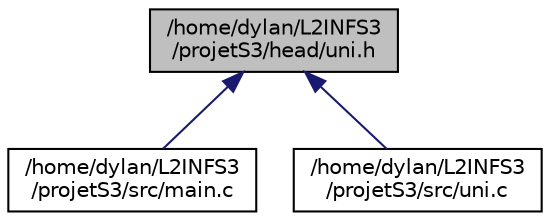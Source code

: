 digraph "/home/dylan/L2INFS3/projetS3/head/uni.h"
{
  edge [fontname="Helvetica",fontsize="10",labelfontname="Helvetica",labelfontsize="10"];
  node [fontname="Helvetica",fontsize="10",shape=record];
  Node5 [label="/home/dylan/L2INFS3\l/projetS3/head/uni.h",height=0.2,width=0.4,color="black", fillcolor="grey75", style="filled", fontcolor="black"];
  Node5 -> Node6 [dir="back",color="midnightblue",fontsize="10",style="solid",fontname="Helvetica"];
  Node6 [label="/home/dylan/L2INFS3\l/projetS3/src/main.c",height=0.2,width=0.4,color="black", fillcolor="white", style="filled",URL="$main_8c.html",tooltip="Fichier principal, générateur de l&#39;exécutable principal \"rev_party\" Il vérifie les arguments..."];
  Node5 -> Node7 [dir="back",color="midnightblue",fontsize="10",style="solid",fontname="Helvetica"];
  Node7 [label="/home/dylan/L2INFS3\l/projetS3/src/uni.c",height=0.2,width=0.4,color="black", fillcolor="white", style="filled",URL="$uni_8c.html",tooltip="Définie les fonctions déclarées dans uni.h. "];
}
